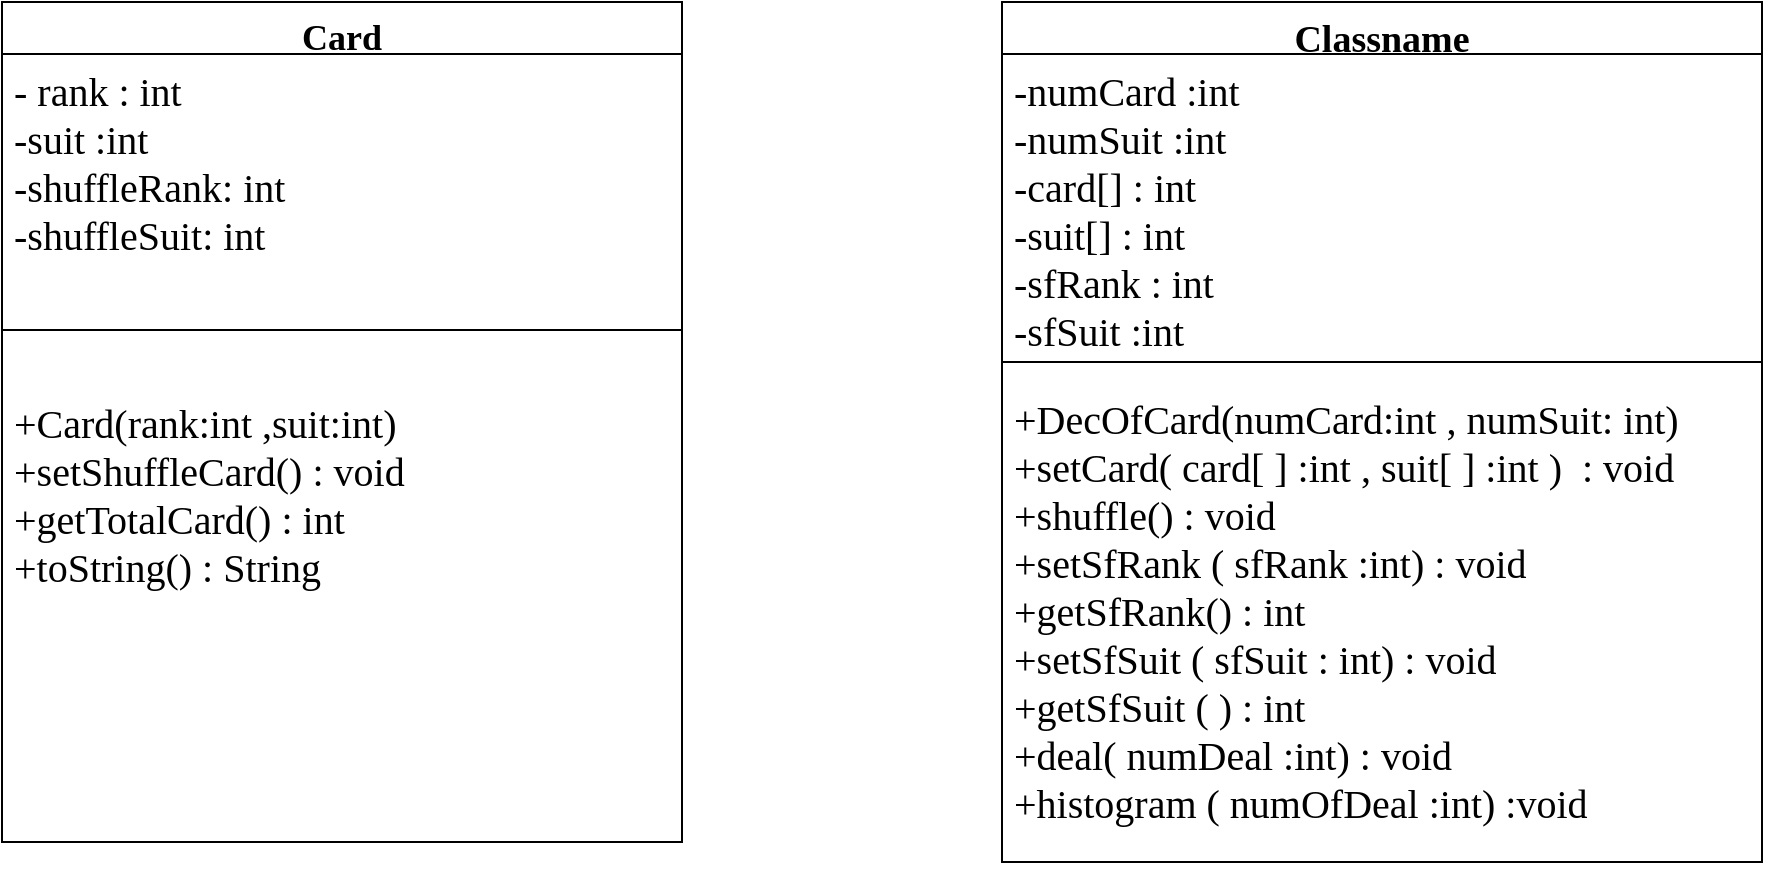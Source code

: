 <mxfile version="13.4.3" type="device"><diagram id="_1H0EMLoT_cNFZBNDBYY" name="Page-1"><mxGraphModel dx="1038" dy="548" grid="0" gridSize="10" guides="1" tooltips="1" connect="1" arrows="1" fold="1" page="1" pageScale="1" pageWidth="1100" pageHeight="850" math="0" shadow="0"><root><mxCell id="0"/><mxCell id="1" parent="0"/><mxCell id="4CsARH5XKUw9aCMvrjVQ-5" value="Classname" style="swimlane;fontStyle=1;align=center;verticalAlign=top;childLayout=stackLayout;horizontal=1;startSize=26;horizontalStack=0;resizeParent=1;resizeParentMax=0;resizeLast=0;collapsible=1;marginBottom=0;fontSize=19;fontFamily=Times New Roman;" vertex="1" parent="1"><mxGeometry x="610" y="60" width="380" height="430" as="geometry"/></mxCell><mxCell id="4CsARH5XKUw9aCMvrjVQ-6" value="-numCard :int&#10;-numSuit :int&#10;-card[] : int&#10;-suit[] : int&#10;-sfRank : int&#10;-sfSuit :int" style="text;strokeColor=none;fillColor=none;align=left;verticalAlign=top;spacingLeft=4;spacingRight=4;overflow=hidden;rotatable=0;points=[[0,0.5],[1,0.5]];portConstraint=eastwest;fontSize=20;fontFamily=Times New Roman;" vertex="1" parent="4CsARH5XKUw9aCMvrjVQ-5"><mxGeometry y="26" width="380" height="144" as="geometry"/></mxCell><mxCell id="4CsARH5XKUw9aCMvrjVQ-7" value="" style="line;strokeWidth=1;fillColor=none;align=left;verticalAlign=middle;spacingTop=-1;spacingLeft=3;spacingRight=3;rotatable=0;labelPosition=right;points=[];portConstraint=eastwest;" vertex="1" parent="4CsARH5XKUw9aCMvrjVQ-5"><mxGeometry y="170" width="380" height="20" as="geometry"/></mxCell><mxCell id="4CsARH5XKUw9aCMvrjVQ-8" value="+DecOfCard(numCard:int , numSuit: int)&#10;+setCard( card[ ] :int , suit[ ] :int )  : void&#10;+shuffle() : void&#10;+setSfRank ( sfRank :int) : void&#10;+getSfRank() : int&#10;+setSfSuit ( sfSuit : int) : void&#10;+getSfSuit ( ) : int&#10;+deal( numDeal :int) : void&#10;+histogram ( numOfDeal :int) :void " style="text;strokeColor=none;fillColor=none;align=left;verticalAlign=top;spacingLeft=4;spacingRight=4;overflow=hidden;rotatable=0;points=[[0,0.5],[1,0.5]];portConstraint=eastwest;fontSize=20;fontFamily=Times New Roman;" vertex="1" parent="4CsARH5XKUw9aCMvrjVQ-5"><mxGeometry y="190" width="380" height="240" as="geometry"/></mxCell><mxCell id="4CsARH5XKUw9aCMvrjVQ-1" value="Card&#10;" style="swimlane;fontStyle=1;align=center;verticalAlign=top;childLayout=stackLayout;horizontal=1;startSize=26;horizontalStack=0;resizeParent=1;resizeParentMax=0;resizeLast=0;collapsible=1;marginBottom=0;fontSize=18;fontFamily=Times New Roman;" vertex="1" parent="1"><mxGeometry x="110" y="60" width="340" height="420" as="geometry"/></mxCell><mxCell id="4CsARH5XKUw9aCMvrjVQ-2" value="- rank : int&#10;-suit :int&#10;-shuffleRank: int&#10;-shuffleSuit: int" style="text;strokeColor=none;fillColor=none;align=left;verticalAlign=top;spacingLeft=4;spacingRight=4;overflow=hidden;rotatable=0;points=[[0,0.5],[1,0.5]];portConstraint=eastwest;fontSize=20;fontFamily=Times New Roman;" vertex="1" parent="4CsARH5XKUw9aCMvrjVQ-1"><mxGeometry y="26" width="340" height="134" as="geometry"/></mxCell><mxCell id="4CsARH5XKUw9aCMvrjVQ-3" value="" style="line;strokeWidth=1;fillColor=none;align=left;verticalAlign=middle;spacingTop=-1;spacingLeft=3;spacingRight=3;rotatable=0;labelPosition=right;points=[];portConstraint=eastwest;" vertex="1" parent="4CsARH5XKUw9aCMvrjVQ-1"><mxGeometry y="160" width="340" height="8" as="geometry"/></mxCell><mxCell id="4CsARH5XKUw9aCMvrjVQ-4" value="&#10;+Card(rank:int ,suit:int)&#10;+setShuffleCard() : void&#10;+getTotalCard() : int&#10;+toString() : String" style="text;strokeColor=none;fillColor=none;align=left;verticalAlign=top;spacingLeft=4;spacingRight=4;overflow=hidden;rotatable=0;points=[[0,0.5],[1,0.5]];portConstraint=eastwest;fontSize=20;fontFamily=Times New Roman;" vertex="1" parent="4CsARH5XKUw9aCMvrjVQ-1"><mxGeometry y="168" width="340" height="252" as="geometry"/></mxCell></root></mxGraphModel></diagram></mxfile>